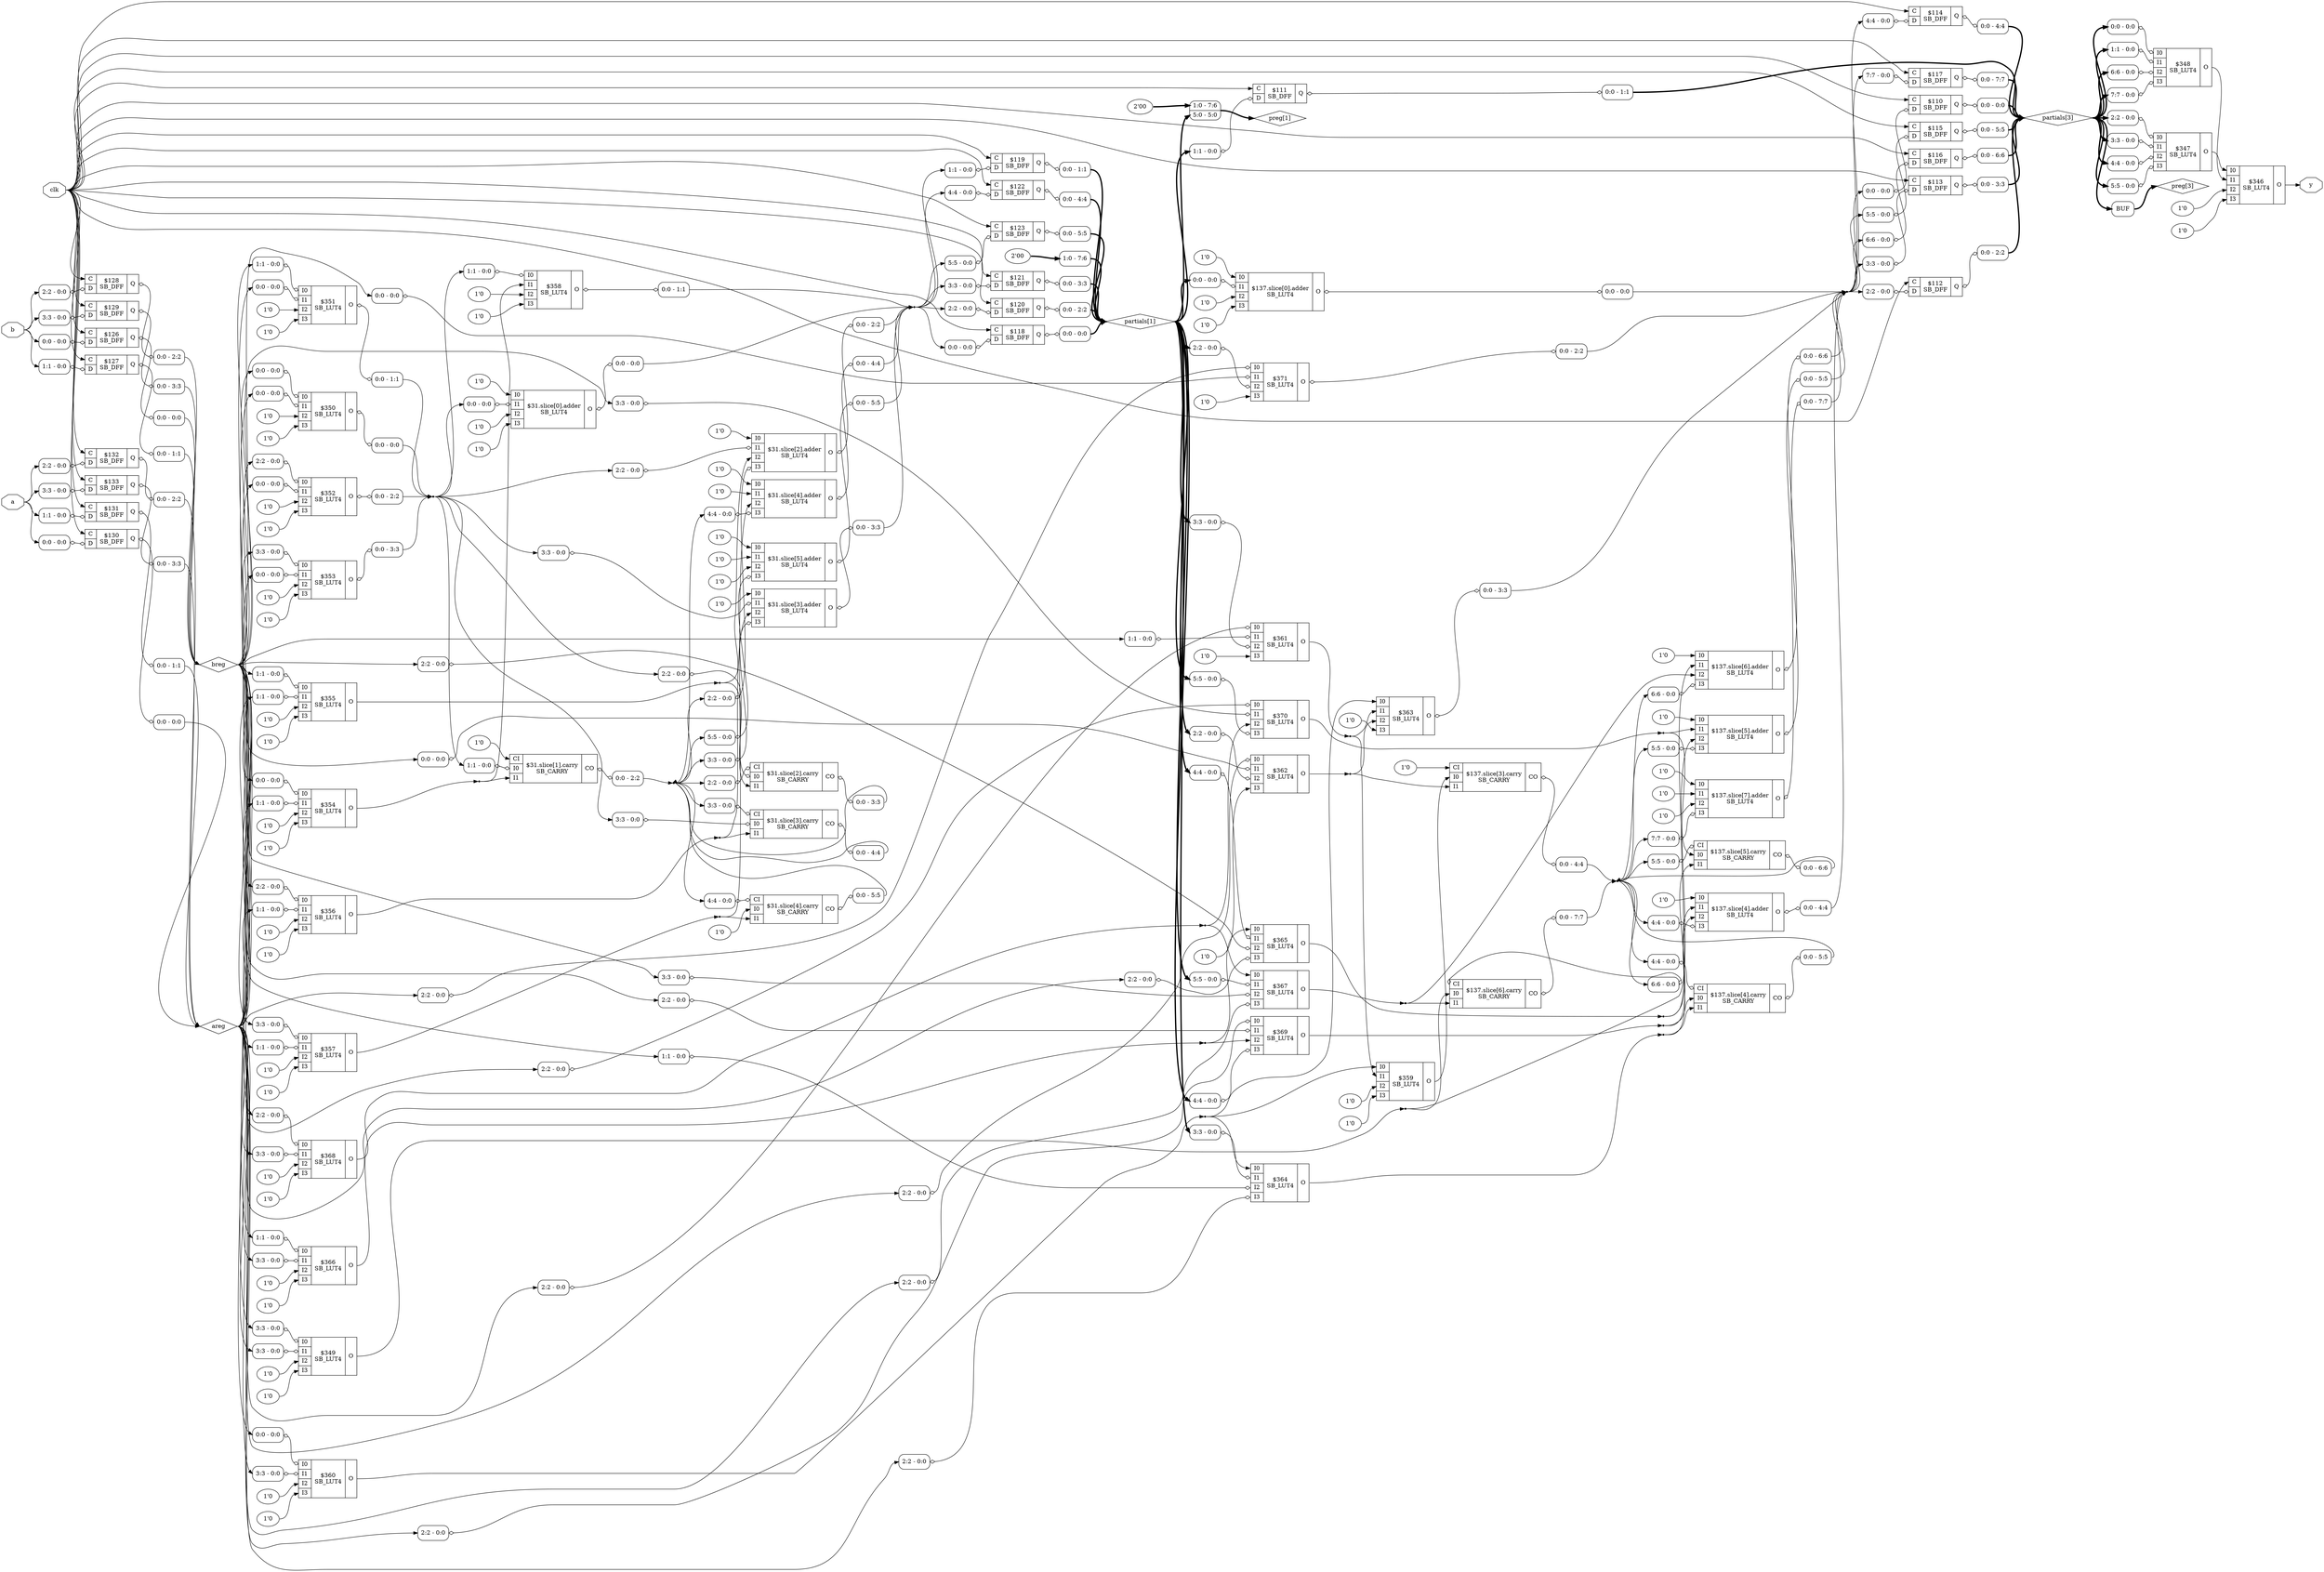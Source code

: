 digraph "multiplier" {
rankdir="LR";
remincross=true;
n25 [ shape=octagon, label="a", color="black", fontcolor="black" ];
n26 [ shape=diamond, label="areg", color="black", fontcolor="black" ];
n27 [ shape=octagon, label="b", color="black", fontcolor="black" ];
n28 [ shape=diamond, label="breg", color="black", fontcolor="black" ];
n29 [ shape=octagon, label="clk", color="black", fontcolor="black" ];
n30 [ shape=diamond, label="partials[1]", color="black", fontcolor="black" ];
n31 [ shape=diamond, label="partials[3]", color="black", fontcolor="black" ];
n32 [ shape=diamond, label="preg[1]", color="black", fontcolor="black" ];
n33 [ shape=diamond, label="preg[3]", color="black", fontcolor="black" ];
n34 [ shape=octagon, label="y", color="black", fontcolor="black" ];
v0 [ label="1'0" ];
v1 [ label="1'0" ];
c40 [ shape=record, label="{{<p35> I0|<p36> I1|<p37> I2|<p38> I3}|$346\nSB_LUT4|{<p39> O}}" ];
c41 [ shape=record, label="{{<p35> I0|<p36> I1|<p37> I2|<p38> I3}|$347\nSB_LUT4|{<p39> O}}" ];
x2 [ shape=record, style=rounded, label="<s0> 2:2 - 0:0 " ];
x2:e -> c41:p35:w [arrowhead=odiamond, arrowtail=odiamond, dir=both, color="black", label=""];
x3 [ shape=record, style=rounded, label="<s0> 3:3 - 0:0 " ];
x3:e -> c41:p36:w [arrowhead=odiamond, arrowtail=odiamond, dir=both, color="black", label=""];
x4 [ shape=record, style=rounded, label="<s0> 4:4 - 0:0 " ];
x4:e -> c41:p37:w [arrowhead=odiamond, arrowtail=odiamond, dir=both, color="black", label=""];
x5 [ shape=record, style=rounded, label="<s0> 5:5 - 0:0 " ];
x5:e -> c41:p38:w [arrowhead=odiamond, arrowtail=odiamond, dir=both, color="black", label=""];
c42 [ shape=record, label="{{<p35> I0|<p36> I1|<p37> I2|<p38> I3}|$348\nSB_LUT4|{<p39> O}}" ];
x6 [ shape=record, style=rounded, label="<s0> 0:0 - 0:0 " ];
x6:e -> c42:p35:w [arrowhead=odiamond, arrowtail=odiamond, dir=both, color="black", label=""];
x7 [ shape=record, style=rounded, label="<s0> 1:1 - 0:0 " ];
x7:e -> c42:p36:w [arrowhead=odiamond, arrowtail=odiamond, dir=both, color="black", label=""];
x8 [ shape=record, style=rounded, label="<s0> 6:6 - 0:0 " ];
x8:e -> c42:p37:w [arrowhead=odiamond, arrowtail=odiamond, dir=both, color="black", label=""];
x9 [ shape=record, style=rounded, label="<s0> 7:7 - 0:0 " ];
x9:e -> c42:p38:w [arrowhead=odiamond, arrowtail=odiamond, dir=both, color="black", label=""];
v12 [ label="1'0" ];
v13 [ label="1'0" ];
c43 [ shape=record, label="{{<p35> I0|<p36> I1|<p37> I2|<p38> I3}|$349\nSB_LUT4|{<p39> O}}" ];
x10 [ shape=record, style=rounded, label="<s0> 3:3 - 0:0 " ];
x10:e -> c43:p35:w [arrowhead=odiamond, arrowtail=odiamond, dir=both, color="black", label=""];
x11 [ shape=record, style=rounded, label="<s0> 3:3 - 0:0 " ];
x11:e -> c43:p36:w [arrowhead=odiamond, arrowtail=odiamond, dir=both, color="black", label=""];
v16 [ label="1'0" ];
v17 [ label="1'0" ];
c44 [ shape=record, label="{{<p35> I0|<p36> I1|<p37> I2|<p38> I3}|$350\nSB_LUT4|{<p39> O}}" ];
x14 [ shape=record, style=rounded, label="<s0> 0:0 - 0:0 " ];
x14:e -> c44:p35:w [arrowhead=odiamond, arrowtail=odiamond, dir=both, color="black", label=""];
x15 [ shape=record, style=rounded, label="<s0> 0:0 - 0:0 " ];
x15:e -> c44:p36:w [arrowhead=odiamond, arrowtail=odiamond, dir=both, color="black", label=""];
x18 [ shape=record, style=rounded, label="<s0> 0:0 - 0:0 " ];
c44:p39:e -> x18:w [arrowhead=odiamond, arrowtail=odiamond, dir=both, color="black", label=""];
v21 [ label="1'0" ];
v22 [ label="1'0" ];
c45 [ shape=record, label="{{<p35> I0|<p36> I1|<p37> I2|<p38> I3}|$351\nSB_LUT4|{<p39> O}}" ];
x19 [ shape=record, style=rounded, label="<s0> 1:1 - 0:0 " ];
x19:e -> c45:p35:w [arrowhead=odiamond, arrowtail=odiamond, dir=both, color="black", label=""];
x20 [ shape=record, style=rounded, label="<s0> 0:0 - 0:0 " ];
x20:e -> c45:p36:w [arrowhead=odiamond, arrowtail=odiamond, dir=both, color="black", label=""];
x23 [ shape=record, style=rounded, label="<s0> 0:0 - 1:1 " ];
c45:p39:e -> x23:w [arrowhead=odiamond, arrowtail=odiamond, dir=both, color="black", label=""];
v26 [ label="1'0" ];
v27 [ label="1'0" ];
c46 [ shape=record, label="{{<p35> I0|<p36> I1|<p37> I2|<p38> I3}|$352\nSB_LUT4|{<p39> O}}" ];
x24 [ shape=record, style=rounded, label="<s0> 2:2 - 0:0 " ];
x24:e -> c46:p35:w [arrowhead=odiamond, arrowtail=odiamond, dir=both, color="black", label=""];
x25 [ shape=record, style=rounded, label="<s0> 0:0 - 0:0 " ];
x25:e -> c46:p36:w [arrowhead=odiamond, arrowtail=odiamond, dir=both, color="black", label=""];
x28 [ shape=record, style=rounded, label="<s0> 0:0 - 2:2 " ];
c46:p39:e -> x28:w [arrowhead=odiamond, arrowtail=odiamond, dir=both, color="black", label=""];
v31 [ label="1'0" ];
v32 [ label="1'0" ];
c47 [ shape=record, label="{{<p35> I0|<p36> I1|<p37> I2|<p38> I3}|$353\nSB_LUT4|{<p39> O}}" ];
x29 [ shape=record, style=rounded, label="<s0> 3:3 - 0:0 " ];
x29:e -> c47:p35:w [arrowhead=odiamond, arrowtail=odiamond, dir=both, color="black", label=""];
x30 [ shape=record, style=rounded, label="<s0> 0:0 - 0:0 " ];
x30:e -> c47:p36:w [arrowhead=odiamond, arrowtail=odiamond, dir=both, color="black", label=""];
x33 [ shape=record, style=rounded, label="<s0> 0:0 - 3:3 " ];
c47:p39:e -> x33:w [arrowhead=odiamond, arrowtail=odiamond, dir=both, color="black", label=""];
v36 [ label="1'0" ];
v37 [ label="1'0" ];
c48 [ shape=record, label="{{<p35> I0|<p36> I1|<p37> I2|<p38> I3}|$354\nSB_LUT4|{<p39> O}}" ];
x34 [ shape=record, style=rounded, label="<s0> 0:0 - 0:0 " ];
x34:e -> c48:p35:w [arrowhead=odiamond, arrowtail=odiamond, dir=both, color="black", label=""];
x35 [ shape=record, style=rounded, label="<s0> 1:1 - 0:0 " ];
x35:e -> c48:p36:w [arrowhead=odiamond, arrowtail=odiamond, dir=both, color="black", label=""];
v40 [ label="1'0" ];
v41 [ label="1'0" ];
c49 [ shape=record, label="{{<p35> I0|<p36> I1|<p37> I2|<p38> I3}|$355\nSB_LUT4|{<p39> O}}" ];
x38 [ shape=record, style=rounded, label="<s0> 1:1 - 0:0 " ];
x38:e -> c49:p35:w [arrowhead=odiamond, arrowtail=odiamond, dir=both, color="black", label=""];
x39 [ shape=record, style=rounded, label="<s0> 1:1 - 0:0 " ];
x39:e -> c49:p36:w [arrowhead=odiamond, arrowtail=odiamond, dir=both, color="black", label=""];
v44 [ label="1'0" ];
v45 [ label="1'0" ];
c50 [ shape=record, label="{{<p35> I0|<p36> I1|<p37> I2|<p38> I3}|$356\nSB_LUT4|{<p39> O}}" ];
x42 [ shape=record, style=rounded, label="<s0> 2:2 - 0:0 " ];
x42:e -> c50:p35:w [arrowhead=odiamond, arrowtail=odiamond, dir=both, color="black", label=""];
x43 [ shape=record, style=rounded, label="<s0> 1:1 - 0:0 " ];
x43:e -> c50:p36:w [arrowhead=odiamond, arrowtail=odiamond, dir=both, color="black", label=""];
v48 [ label="1'0" ];
v49 [ label="1'0" ];
c51 [ shape=record, label="{{<p35> I0|<p36> I1|<p37> I2|<p38> I3}|$357\nSB_LUT4|{<p39> O}}" ];
x46 [ shape=record, style=rounded, label="<s0> 3:3 - 0:0 " ];
x46:e -> c51:p35:w [arrowhead=odiamond, arrowtail=odiamond, dir=both, color="black", label=""];
x47 [ shape=record, style=rounded, label="<s0> 1:1 - 0:0 " ];
x47:e -> c51:p36:w [arrowhead=odiamond, arrowtail=odiamond, dir=both, color="black", label=""];
v51 [ label="1'0" ];
v52 [ label="1'0" ];
c52 [ shape=record, label="{{<p35> I0|<p36> I1|<p37> I2|<p38> I3}|$358\nSB_LUT4|{<p39> O}}" ];
x50 [ shape=record, style=rounded, label="<s0> 1:1 - 0:0 " ];
x50:e -> c52:p35:w [arrowhead=odiamond, arrowtail=odiamond, dir=both, color="black", label=""];
x53 [ shape=record, style=rounded, label="<s0> 0:0 - 1:1 " ];
c52:p39:e -> x53:w [arrowhead=odiamond, arrowtail=odiamond, dir=both, color="black", label=""];
v54 [ label="1'0" ];
v55 [ label="1'0" ];
c53 [ shape=record, label="{{<p35> I0|<p36> I1|<p37> I2|<p38> I3}|$359\nSB_LUT4|{<p39> O}}" ];
v58 [ label="1'0" ];
v59 [ label="1'0" ];
c54 [ shape=record, label="{{<p35> I0|<p36> I1|<p37> I2|<p38> I3}|$360\nSB_LUT4|{<p39> O}}" ];
x56 [ shape=record, style=rounded, label="<s0> 0:0 - 0:0 " ];
x56:e -> c54:p35:w [arrowhead=odiamond, arrowtail=odiamond, dir=both, color="black", label=""];
x57 [ shape=record, style=rounded, label="<s0> 3:3 - 0:0 " ];
x57:e -> c54:p36:w [arrowhead=odiamond, arrowtail=odiamond, dir=both, color="black", label=""];
v63 [ label="1'0" ];
c55 [ shape=record, label="{{<p35> I0|<p36> I1|<p37> I2|<p38> I3}|$361\nSB_LUT4|{<p39> O}}" ];
x60 [ shape=record, style=rounded, label="<s0> 2:2 - 0:0 " ];
x60:e -> c55:p35:w [arrowhead=odiamond, arrowtail=odiamond, dir=both, color="black", label=""];
x61 [ shape=record, style=rounded, label="<s0> 1:1 - 0:0 " ];
x61:e -> c55:p36:w [arrowhead=odiamond, arrowtail=odiamond, dir=both, color="black", label=""];
x62 [ shape=record, style=rounded, label="<s0> 3:3 - 0:0 " ];
x62:e -> c55:p37:w [arrowhead=odiamond, arrowtail=odiamond, dir=both, color="black", label=""];
v67 [ label="1'0" ];
c56 [ shape=record, label="{{<p35> I0|<p36> I1|<p37> I2|<p38> I3}|$362\nSB_LUT4|{<p39> O}}" ];
x64 [ shape=record, style=rounded, label="<s0> 2:2 - 0:0 " ];
x64:e -> c56:p35:w [arrowhead=odiamond, arrowtail=odiamond, dir=both, color="black", label=""];
x65 [ shape=record, style=rounded, label="<s0> 0:0 - 0:0 " ];
x65:e -> c56:p36:w [arrowhead=odiamond, arrowtail=odiamond, dir=both, color="black", label=""];
x66 [ shape=record, style=rounded, label="<s0> 2:2 - 0:0 " ];
x66:e -> c56:p37:w [arrowhead=odiamond, arrowtail=odiamond, dir=both, color="black", label=""];
v68 [ label="1'0" ];
c57 [ shape=record, label="{{<p35> I0|<p36> I1|<p37> I2|<p38> I3}|$363\nSB_LUT4|{<p39> O}}" ];
x69 [ shape=record, style=rounded, label="<s0> 0:0 - 3:3 " ];
c57:p39:e -> x69:w [arrowhead=odiamond, arrowtail=odiamond, dir=both, color="black", label=""];
c58 [ shape=record, label="{{<p35> I0|<p36> I1|<p37> I2|<p38> I3}|$364\nSB_LUT4|{<p39> O}}" ];
x70 [ shape=record, style=rounded, label="<s0> 3:3 - 0:0 " ];
x70:e -> c58:p36:w [arrowhead=odiamond, arrowtail=odiamond, dir=both, color="black", label=""];
x71 [ shape=record, style=rounded, label="<s0> 1:1 - 0:0 " ];
x71:e -> c58:p37:w [arrowhead=odiamond, arrowtail=odiamond, dir=both, color="black", label=""];
x72 [ shape=record, style=rounded, label="<s0> 2:2 - 0:0 " ];
x72:e -> c58:p38:w [arrowhead=odiamond, arrowtail=odiamond, dir=both, color="black", label=""];
c59 [ shape=record, label="{{<p35> I0|<p36> I1|<p37> I2|<p38> I3}|$365\nSB_LUT4|{<p39> O}}" ];
x73 [ shape=record, style=rounded, label="<s0> 4:4 - 0:0 " ];
x73:e -> c59:p36:w [arrowhead=odiamond, arrowtail=odiamond, dir=both, color="black", label=""];
x74 [ shape=record, style=rounded, label="<s0> 2:2 - 0:0 " ];
x74:e -> c59:p37:w [arrowhead=odiamond, arrowtail=odiamond, dir=both, color="black", label=""];
x75 [ shape=record, style=rounded, label="<s0> 2:2 - 0:0 " ];
x75:e -> c59:p38:w [arrowhead=odiamond, arrowtail=odiamond, dir=both, color="black", label=""];
v78 [ label="1'0" ];
v79 [ label="1'0" ];
c60 [ shape=record, label="{{<p35> I0|<p36> I1|<p37> I2|<p38> I3}|$366\nSB_LUT4|{<p39> O}}" ];
x76 [ shape=record, style=rounded, label="<s0> 1:1 - 0:0 " ];
x76:e -> c60:p35:w [arrowhead=odiamond, arrowtail=odiamond, dir=both, color="black", label=""];
x77 [ shape=record, style=rounded, label="<s0> 3:3 - 0:0 " ];
x77:e -> c60:p36:w [arrowhead=odiamond, arrowtail=odiamond, dir=both, color="black", label=""];
c61 [ shape=record, label="{{<p35> I0|<p36> I1|<p37> I2|<p38> I3}|$367\nSB_LUT4|{<p39> O}}" ];
x80 [ shape=record, style=rounded, label="<s0> 5:5 - 0:0 " ];
x80:e -> c61:p36:w [arrowhead=odiamond, arrowtail=odiamond, dir=both, color="black", label=""];
x81 [ shape=record, style=rounded, label="<s0> 3:3 - 0:0 " ];
x81:e -> c61:p37:w [arrowhead=odiamond, arrowtail=odiamond, dir=both, color="black", label=""];
x82 [ shape=record, style=rounded, label="<s0> 2:2 - 0:0 " ];
x82:e -> c61:p38:w [arrowhead=odiamond, arrowtail=odiamond, dir=both, color="black", label=""];
v85 [ label="1'0" ];
v86 [ label="1'0" ];
c62 [ shape=record, label="{{<p35> I0|<p36> I1|<p37> I2|<p38> I3}|$368\nSB_LUT4|{<p39> O}}" ];
x83 [ shape=record, style=rounded, label="<s0> 2:2 - 0:0 " ];
x83:e -> c62:p35:w [arrowhead=odiamond, arrowtail=odiamond, dir=both, color="black", label=""];
x84 [ shape=record, style=rounded, label="<s0> 3:3 - 0:0 " ];
x84:e -> c62:p36:w [arrowhead=odiamond, arrowtail=odiamond, dir=both, color="black", label=""];
c63 [ shape=record, label="{{<p35> I0|<p36> I1|<p37> I2|<p38> I3}|$369\nSB_LUT4|{<p39> O}}" ];
x87 [ shape=record, style=rounded, label="<s0> 2:2 - 0:0 " ];
x87:e -> c63:p35:w [arrowhead=odiamond, arrowtail=odiamond, dir=both, color="black", label=""];
x88 [ shape=record, style=rounded, label="<s0> 2:2 - 0:0 " ];
x88:e -> c63:p36:w [arrowhead=odiamond, arrowtail=odiamond, dir=both, color="black", label=""];
x89 [ shape=record, style=rounded, label="<s0> 4:4 - 0:0 " ];
x89:e -> c63:p38:w [arrowhead=odiamond, arrowtail=odiamond, dir=both, color="black", label=""];
c64 [ shape=record, label="{{<p35> I0|<p36> I1|<p37> I2|<p38> I3}|$370\nSB_LUT4|{<p39> O}}" ];
x90 [ shape=record, style=rounded, label="<s0> 2:2 - 0:0 " ];
x90:e -> c64:p35:w [arrowhead=odiamond, arrowtail=odiamond, dir=both, color="black", label=""];
x91 [ shape=record, style=rounded, label="<s0> 3:3 - 0:0 " ];
x91:e -> c64:p36:w [arrowhead=odiamond, arrowtail=odiamond, dir=both, color="black", label=""];
x92 [ shape=record, style=rounded, label="<s0> 5:5 - 0:0 " ];
x92:e -> c64:p38:w [arrowhead=odiamond, arrowtail=odiamond, dir=both, color="black", label=""];
v96 [ label="1'0" ];
c65 [ shape=record, label="{{<p35> I0|<p36> I1|<p37> I2|<p38> I3}|$371\nSB_LUT4|{<p39> O}}" ];
x93 [ shape=record, style=rounded, label="<s0> 2:2 - 0:0 " ];
x93:e -> c65:p35:w [arrowhead=odiamond, arrowtail=odiamond, dir=both, color="black", label=""];
x94 [ shape=record, style=rounded, label="<s0> 0:0 - 0:0 " ];
x94:e -> c65:p36:w [arrowhead=odiamond, arrowtail=odiamond, dir=both, color="black", label=""];
x95 [ shape=record, style=rounded, label="<s0> 2:2 - 0:0 " ];
x95:e -> c65:p37:w [arrowhead=odiamond, arrowtail=odiamond, dir=both, color="black", label=""];
x97 [ shape=record, style=rounded, label="<s0> 0:0 - 2:2 " ];
c65:p39:e -> x97:w [arrowhead=odiamond, arrowtail=odiamond, dir=both, color="black", label=""];
v98 [ label="1'0" ];
v100 [ label="1'0" ];
v101 [ label="1'0" ];
c66 [ shape=record, label="{{<p35> I0|<p36> I1|<p37> I2|<p38> I3}|$31.slice[0].adder\nSB_LUT4|{<p39> O}}" ];
x99 [ shape=record, style=rounded, label="<s0> 0:0 - 0:0 " ];
x99:e -> c66:p36:w [arrowhead=odiamond, arrowtail=odiamond, dir=both, color="black", label=""];
x102 [ shape=record, style=rounded, label="<s0> 0:0 - 0:0 " ];
c66:p39:e -> x102:w [arrowhead=odiamond, arrowtail=odiamond, dir=both, color="black", label=""];
v103 [ label="1'0" ];
c69 [ shape=record, label="{{<p67> CI|<p35> I0|<p36> I1}|$31.slice[1].carry\nSB_CARRY|{<p68> CO}}" ];
x104 [ shape=record, style=rounded, label="<s0> 0:0 - 2:2 " ];
c69:p68:e -> x104:w [arrowhead=odiamond, arrowtail=odiamond, dir=both, color="black", label=""];
x105 [ shape=record, style=rounded, label="<s0> 1:1 - 0:0 " ];
x105:e -> c69:p35:w [arrowhead=odiamond, arrowtail=odiamond, dir=both, color="black", label=""];
v106 [ label="1'0" ];
c70 [ shape=record, label="{{<p35> I0|<p36> I1|<p37> I2|<p38> I3}|$31.slice[2].adder\nSB_LUT4|{<p39> O}}" ];
x107 [ shape=record, style=rounded, label="<s0> 2:2 - 0:0 " ];
x107:e -> c70:p36:w [arrowhead=odiamond, arrowtail=odiamond, dir=both, color="black", label=""];
x108 [ shape=record, style=rounded, label="<s0> 2:2 - 0:0 " ];
x108:e -> c70:p38:w [arrowhead=odiamond, arrowtail=odiamond, dir=both, color="black", label=""];
x109 [ shape=record, style=rounded, label="<s0> 0:0 - 2:2 " ];
c70:p39:e -> x109:w [arrowhead=odiamond, arrowtail=odiamond, dir=both, color="black", label=""];
c71 [ shape=record, label="{{<p67> CI|<p35> I0|<p36> I1}|$31.slice[2].carry\nSB_CARRY|{<p68> CO}}" ];
x110 [ shape=record, style=rounded, label="<s0> 2:2 - 0:0 " ];
x110:e -> c71:p67:w [arrowhead=odiamond, arrowtail=odiamond, dir=both, color="black", label=""];
x111 [ shape=record, style=rounded, label="<s0> 0:0 - 3:3 " ];
c71:p68:e -> x111:w [arrowhead=odiamond, arrowtail=odiamond, dir=both, color="black", label=""];
x112 [ shape=record, style=rounded, label="<s0> 2:2 - 0:0 " ];
x112:e -> c71:p35:w [arrowhead=odiamond, arrowtail=odiamond, dir=both, color="black", label=""];
v113 [ label="1'0" ];
c72 [ shape=record, label="{{<p35> I0|<p36> I1|<p37> I2|<p38> I3}|$31.slice[3].adder\nSB_LUT4|{<p39> O}}" ];
x114 [ shape=record, style=rounded, label="<s0> 3:3 - 0:0 " ];
x114:e -> c72:p36:w [arrowhead=odiamond, arrowtail=odiamond, dir=both, color="black", label=""];
x115 [ shape=record, style=rounded, label="<s0> 3:3 - 0:0 " ];
x115:e -> c72:p38:w [arrowhead=odiamond, arrowtail=odiamond, dir=both, color="black", label=""];
x116 [ shape=record, style=rounded, label="<s0> 0:0 - 3:3 " ];
c72:p39:e -> x116:w [arrowhead=odiamond, arrowtail=odiamond, dir=both, color="black", label=""];
c73 [ shape=record, label="{{<p67> CI|<p35> I0|<p36> I1}|$31.slice[3].carry\nSB_CARRY|{<p68> CO}}" ];
x117 [ shape=record, style=rounded, label="<s0> 3:3 - 0:0 " ];
x117:e -> c73:p67:w [arrowhead=odiamond, arrowtail=odiamond, dir=both, color="black", label=""];
x118 [ shape=record, style=rounded, label="<s0> 0:0 - 4:4 " ];
c73:p68:e -> x118:w [arrowhead=odiamond, arrowtail=odiamond, dir=both, color="black", label=""];
x119 [ shape=record, style=rounded, label="<s0> 3:3 - 0:0 " ];
x119:e -> c73:p35:w [arrowhead=odiamond, arrowtail=odiamond, dir=both, color="black", label=""];
v120 [ label="1'0" ];
v121 [ label="1'0" ];
c74 [ shape=record, label="{{<p35> I0|<p36> I1|<p37> I2|<p38> I3}|$31.slice[4].adder\nSB_LUT4|{<p39> O}}" ];
x122 [ shape=record, style=rounded, label="<s0> 4:4 - 0:0 " ];
x122:e -> c74:p38:w [arrowhead=odiamond, arrowtail=odiamond, dir=both, color="black", label=""];
x123 [ shape=record, style=rounded, label="<s0> 0:0 - 4:4 " ];
c74:p39:e -> x123:w [arrowhead=odiamond, arrowtail=odiamond, dir=both, color="black", label=""];
v126 [ label="1'0" ];
c75 [ shape=record, label="{{<p67> CI|<p35> I0|<p36> I1}|$31.slice[4].carry\nSB_CARRY|{<p68> CO}}" ];
x124 [ shape=record, style=rounded, label="<s0> 4:4 - 0:0 " ];
x124:e -> c75:p67:w [arrowhead=odiamond, arrowtail=odiamond, dir=both, color="black", label=""];
x125 [ shape=record, style=rounded, label="<s0> 0:0 - 5:5 " ];
c75:p68:e -> x125:w [arrowhead=odiamond, arrowtail=odiamond, dir=both, color="black", label=""];
v127 [ label="1'0" ];
v128 [ label="1'0" ];
v129 [ label="1'0" ];
c76 [ shape=record, label="{{<p35> I0|<p36> I1|<p37> I2|<p38> I3}|$31.slice[5].adder\nSB_LUT4|{<p39> O}}" ];
x130 [ shape=record, style=rounded, label="<s0> 5:5 - 0:0 " ];
x130:e -> c76:p38:w [arrowhead=odiamond, arrowtail=odiamond, dir=both, color="black", label=""];
x131 [ shape=record, style=rounded, label="<s0> 0:0 - 5:5 " ];
c76:p39:e -> x131:w [arrowhead=odiamond, arrowtail=odiamond, dir=both, color="black", label=""];
v132 [ label="1'0" ];
v134 [ label="1'0" ];
v135 [ label="1'0" ];
c77 [ shape=record, label="{{<p35> I0|<p36> I1|<p37> I2|<p38> I3}|$137.slice[0].adder\nSB_LUT4|{<p39> O}}" ];
x133 [ shape=record, style=rounded, label="<s0> 0:0 - 0:0 " ];
x133:e -> c77:p36:w [arrowhead=odiamond, arrowtail=odiamond, dir=both, color="black", label=""];
x136 [ shape=record, style=rounded, label="<s0> 0:0 - 0:0 " ];
c77:p39:e -> x136:w [arrowhead=odiamond, arrowtail=odiamond, dir=both, color="black", label=""];
v137 [ label="1'0" ];
c78 [ shape=record, label="{{<p67> CI|<p35> I0|<p36> I1}|$137.slice[3].carry\nSB_CARRY|{<p68> CO}}" ];
x138 [ shape=record, style=rounded, label="<s0> 0:0 - 4:4 " ];
c78:p68:e -> x138:w [arrowhead=odiamond, arrowtail=odiamond, dir=both, color="black", label=""];
v139 [ label="1'0" ];
c79 [ shape=record, label="{{<p35> I0|<p36> I1|<p37> I2|<p38> I3}|$137.slice[4].adder\nSB_LUT4|{<p39> O}}" ];
x140 [ shape=record, style=rounded, label="<s0> 4:4 - 0:0 " ];
x140:e -> c79:p38:w [arrowhead=odiamond, arrowtail=odiamond, dir=both, color="black", label=""];
x141 [ shape=record, style=rounded, label="<s0> 0:0 - 4:4 " ];
c79:p39:e -> x141:w [arrowhead=odiamond, arrowtail=odiamond, dir=both, color="black", label=""];
c80 [ shape=record, label="{{<p67> CI|<p35> I0|<p36> I1}|$137.slice[4].carry\nSB_CARRY|{<p68> CO}}" ];
x142 [ shape=record, style=rounded, label="<s0> 4:4 - 0:0 " ];
x142:e -> c80:p67:w [arrowhead=odiamond, arrowtail=odiamond, dir=both, color="black", label=""];
x143 [ shape=record, style=rounded, label="<s0> 0:0 - 5:5 " ];
c80:p68:e -> x143:w [arrowhead=odiamond, arrowtail=odiamond, dir=both, color="black", label=""];
v144 [ label="1'0" ];
c81 [ shape=record, label="{{<p35> I0|<p36> I1|<p37> I2|<p38> I3}|$137.slice[5].adder\nSB_LUT4|{<p39> O}}" ];
x145 [ shape=record, style=rounded, label="<s0> 5:5 - 0:0 " ];
x145:e -> c81:p38:w [arrowhead=odiamond, arrowtail=odiamond, dir=both, color="black", label=""];
x146 [ shape=record, style=rounded, label="<s0> 0:0 - 5:5 " ];
c81:p39:e -> x146:w [arrowhead=odiamond, arrowtail=odiamond, dir=both, color="black", label=""];
c82 [ shape=record, label="{{<p67> CI|<p35> I0|<p36> I1}|$137.slice[5].carry\nSB_CARRY|{<p68> CO}}" ];
x147 [ shape=record, style=rounded, label="<s0> 5:5 - 0:0 " ];
x147:e -> c82:p67:w [arrowhead=odiamond, arrowtail=odiamond, dir=both, color="black", label=""];
x148 [ shape=record, style=rounded, label="<s0> 0:0 - 6:6 " ];
c82:p68:e -> x148:w [arrowhead=odiamond, arrowtail=odiamond, dir=both, color="black", label=""];
v149 [ label="1'0" ];
c83 [ shape=record, label="{{<p35> I0|<p36> I1|<p37> I2|<p38> I3}|$137.slice[6].adder\nSB_LUT4|{<p39> O}}" ];
x150 [ shape=record, style=rounded, label="<s0> 6:6 - 0:0 " ];
x150:e -> c83:p38:w [arrowhead=odiamond, arrowtail=odiamond, dir=both, color="black", label=""];
x151 [ shape=record, style=rounded, label="<s0> 0:0 - 6:6 " ];
c83:p39:e -> x151:w [arrowhead=odiamond, arrowtail=odiamond, dir=both, color="black", label=""];
c84 [ shape=record, label="{{<p67> CI|<p35> I0|<p36> I1}|$137.slice[6].carry\nSB_CARRY|{<p68> CO}}" ];
x152 [ shape=record, style=rounded, label="<s0> 6:6 - 0:0 " ];
x152:e -> c84:p67:w [arrowhead=odiamond, arrowtail=odiamond, dir=both, color="black", label=""];
x153 [ shape=record, style=rounded, label="<s0> 0:0 - 7:7 " ];
c84:p68:e -> x153:w [arrowhead=odiamond, arrowtail=odiamond, dir=both, color="black", label=""];
v154 [ label="1'0" ];
v155 [ label="1'0" ];
v156 [ label="1'0" ];
c85 [ shape=record, label="{{<p35> I0|<p36> I1|<p37> I2|<p38> I3}|$137.slice[7].adder\nSB_LUT4|{<p39> O}}" ];
x157 [ shape=record, style=rounded, label="<s0> 7:7 - 0:0 " ];
x157:e -> c85:p38:w [arrowhead=odiamond, arrowtail=odiamond, dir=both, color="black", label=""];
x158 [ shape=record, style=rounded, label="<s0> 0:0 - 7:7 " ];
c85:p39:e -> x158:w [arrowhead=odiamond, arrowtail=odiamond, dir=both, color="black", label=""];
c89 [ shape=record, label="{{<p86> C|<p87> D}|$110\nSB_DFF|{<p88> Q}}" ];
x159 [ shape=record, style=rounded, label="<s0> 0:0 - 0:0 " ];
x159:e -> c89:p87:w [arrowhead=odiamond, arrowtail=odiamond, dir=both, color="black", label=""];
x160 [ shape=record, style=rounded, label="<s0> 0:0 - 0:0 " ];
c89:p88:e -> x160:w [arrowhead=odiamond, arrowtail=odiamond, dir=both, color="black", label=""];
c90 [ shape=record, label="{{<p86> C|<p87> D}|$111\nSB_DFF|{<p88> Q}}" ];
x161 [ shape=record, style=rounded, label="<s0> 1:1 - 0:0 " ];
x161:e -> c90:p87:w [arrowhead=odiamond, arrowtail=odiamond, dir=both, color="black", label=""];
x162 [ shape=record, style=rounded, label="<s0> 0:0 - 1:1 " ];
c90:p88:e -> x162:w [arrowhead=odiamond, arrowtail=odiamond, dir=both, color="black", label=""];
c91 [ shape=record, label="{{<p86> C|<p87> D}|$112\nSB_DFF|{<p88> Q}}" ];
x163 [ shape=record, style=rounded, label="<s0> 2:2 - 0:0 " ];
x163:e -> c91:p87:w [arrowhead=odiamond, arrowtail=odiamond, dir=both, color="black", label=""];
x164 [ shape=record, style=rounded, label="<s0> 0:0 - 2:2 " ];
c91:p88:e -> x164:w [arrowhead=odiamond, arrowtail=odiamond, dir=both, color="black", label=""];
c92 [ shape=record, label="{{<p86> C|<p87> D}|$113\nSB_DFF|{<p88> Q}}" ];
x165 [ shape=record, style=rounded, label="<s0> 3:3 - 0:0 " ];
x165:e -> c92:p87:w [arrowhead=odiamond, arrowtail=odiamond, dir=both, color="black", label=""];
x166 [ shape=record, style=rounded, label="<s0> 0:0 - 3:3 " ];
c92:p88:e -> x166:w [arrowhead=odiamond, arrowtail=odiamond, dir=both, color="black", label=""];
c93 [ shape=record, label="{{<p86> C|<p87> D}|$114\nSB_DFF|{<p88> Q}}" ];
x167 [ shape=record, style=rounded, label="<s0> 4:4 - 0:0 " ];
x167:e -> c93:p87:w [arrowhead=odiamond, arrowtail=odiamond, dir=both, color="black", label=""];
x168 [ shape=record, style=rounded, label="<s0> 0:0 - 4:4 " ];
c93:p88:e -> x168:w [arrowhead=odiamond, arrowtail=odiamond, dir=both, color="black", label=""];
c94 [ shape=record, label="{{<p86> C|<p87> D}|$115\nSB_DFF|{<p88> Q}}" ];
x169 [ shape=record, style=rounded, label="<s0> 5:5 - 0:0 " ];
x169:e -> c94:p87:w [arrowhead=odiamond, arrowtail=odiamond, dir=both, color="black", label=""];
x170 [ shape=record, style=rounded, label="<s0> 0:0 - 5:5 " ];
c94:p88:e -> x170:w [arrowhead=odiamond, arrowtail=odiamond, dir=both, color="black", label=""];
c95 [ shape=record, label="{{<p86> C|<p87> D}|$116\nSB_DFF|{<p88> Q}}" ];
x171 [ shape=record, style=rounded, label="<s0> 6:6 - 0:0 " ];
x171:e -> c95:p87:w [arrowhead=odiamond, arrowtail=odiamond, dir=both, color="black", label=""];
x172 [ shape=record, style=rounded, label="<s0> 0:0 - 6:6 " ];
c95:p88:e -> x172:w [arrowhead=odiamond, arrowtail=odiamond, dir=both, color="black", label=""];
c96 [ shape=record, label="{{<p86> C|<p87> D}|$117\nSB_DFF|{<p88> Q}}" ];
x173 [ shape=record, style=rounded, label="<s0> 7:7 - 0:0 " ];
x173:e -> c96:p87:w [arrowhead=odiamond, arrowtail=odiamond, dir=both, color="black", label=""];
x174 [ shape=record, style=rounded, label="<s0> 0:0 - 7:7 " ];
c96:p88:e -> x174:w [arrowhead=odiamond, arrowtail=odiamond, dir=both, color="black", label=""];
c97 [ shape=record, label="{{<p86> C|<p87> D}|$118\nSB_DFF|{<p88> Q}}" ];
x175 [ shape=record, style=rounded, label="<s0> 0:0 - 0:0 " ];
x175:e -> c97:p87:w [arrowhead=odiamond, arrowtail=odiamond, dir=both, color="black", label=""];
x176 [ shape=record, style=rounded, label="<s0> 0:0 - 0:0 " ];
c97:p88:e -> x176:w [arrowhead=odiamond, arrowtail=odiamond, dir=both, color="black", label=""];
c98 [ shape=record, label="{{<p86> C|<p87> D}|$119\nSB_DFF|{<p88> Q}}" ];
x177 [ shape=record, style=rounded, label="<s0> 1:1 - 0:0 " ];
x177:e -> c98:p87:w [arrowhead=odiamond, arrowtail=odiamond, dir=both, color="black", label=""];
x178 [ shape=record, style=rounded, label="<s0> 0:0 - 1:1 " ];
c98:p88:e -> x178:w [arrowhead=odiamond, arrowtail=odiamond, dir=both, color="black", label=""];
c99 [ shape=record, label="{{<p86> C|<p87> D}|$120\nSB_DFF|{<p88> Q}}" ];
x179 [ shape=record, style=rounded, label="<s0> 2:2 - 0:0 " ];
x179:e -> c99:p87:w [arrowhead=odiamond, arrowtail=odiamond, dir=both, color="black", label=""];
x180 [ shape=record, style=rounded, label="<s0> 0:0 - 2:2 " ];
c99:p88:e -> x180:w [arrowhead=odiamond, arrowtail=odiamond, dir=both, color="black", label=""];
c100 [ shape=record, label="{{<p86> C|<p87> D}|$121\nSB_DFF|{<p88> Q}}" ];
x181 [ shape=record, style=rounded, label="<s0> 3:3 - 0:0 " ];
x181:e -> c100:p87:w [arrowhead=odiamond, arrowtail=odiamond, dir=both, color="black", label=""];
x182 [ shape=record, style=rounded, label="<s0> 0:0 - 3:3 " ];
c100:p88:e -> x182:w [arrowhead=odiamond, arrowtail=odiamond, dir=both, color="black", label=""];
c101 [ shape=record, label="{{<p86> C|<p87> D}|$122\nSB_DFF|{<p88> Q}}" ];
x183 [ shape=record, style=rounded, label="<s0> 4:4 - 0:0 " ];
x183:e -> c101:p87:w [arrowhead=odiamond, arrowtail=odiamond, dir=both, color="black", label=""];
x184 [ shape=record, style=rounded, label="<s0> 0:0 - 4:4 " ];
c101:p88:e -> x184:w [arrowhead=odiamond, arrowtail=odiamond, dir=both, color="black", label=""];
c102 [ shape=record, label="{{<p86> C|<p87> D}|$123\nSB_DFF|{<p88> Q}}" ];
x185 [ shape=record, style=rounded, label="<s0> 5:5 - 0:0 " ];
x185:e -> c102:p87:w [arrowhead=odiamond, arrowtail=odiamond, dir=both, color="black", label=""];
x186 [ shape=record, style=rounded, label="<s0> 0:0 - 5:5 " ];
c102:p88:e -> x186:w [arrowhead=odiamond, arrowtail=odiamond, dir=both, color="black", label=""];
c103 [ shape=record, label="{{<p86> C|<p87> D}|$126\nSB_DFF|{<p88> Q}}" ];
x187 [ shape=record, style=rounded, label="<s0> 0:0 - 0:0 " ];
x187:e -> c103:p87:w [arrowhead=odiamond, arrowtail=odiamond, dir=both, color="black", label=""];
x188 [ shape=record, style=rounded, label="<s0> 0:0 - 0:0 " ];
c103:p88:e -> x188:w [arrowhead=odiamond, arrowtail=odiamond, dir=both, color="black", label=""];
c104 [ shape=record, label="{{<p86> C|<p87> D}|$127\nSB_DFF|{<p88> Q}}" ];
x189 [ shape=record, style=rounded, label="<s0> 1:1 - 0:0 " ];
x189:e -> c104:p87:w [arrowhead=odiamond, arrowtail=odiamond, dir=both, color="black", label=""];
x190 [ shape=record, style=rounded, label="<s0> 0:0 - 1:1 " ];
c104:p88:e -> x190:w [arrowhead=odiamond, arrowtail=odiamond, dir=both, color="black", label=""];
c105 [ shape=record, label="{{<p86> C|<p87> D}|$128\nSB_DFF|{<p88> Q}}" ];
x191 [ shape=record, style=rounded, label="<s0> 2:2 - 0:0 " ];
x191:e -> c105:p87:w [arrowhead=odiamond, arrowtail=odiamond, dir=both, color="black", label=""];
x192 [ shape=record, style=rounded, label="<s0> 0:0 - 2:2 " ];
c105:p88:e -> x192:w [arrowhead=odiamond, arrowtail=odiamond, dir=both, color="black", label=""];
c106 [ shape=record, label="{{<p86> C|<p87> D}|$129\nSB_DFF|{<p88> Q}}" ];
x193 [ shape=record, style=rounded, label="<s0> 3:3 - 0:0 " ];
x193:e -> c106:p87:w [arrowhead=odiamond, arrowtail=odiamond, dir=both, color="black", label=""];
x194 [ shape=record, style=rounded, label="<s0> 0:0 - 3:3 " ];
c106:p88:e -> x194:w [arrowhead=odiamond, arrowtail=odiamond, dir=both, color="black", label=""];
c107 [ shape=record, label="{{<p86> C|<p87> D}|$130\nSB_DFF|{<p88> Q}}" ];
x195 [ shape=record, style=rounded, label="<s0> 0:0 - 0:0 " ];
x195:e -> c107:p87:w [arrowhead=odiamond, arrowtail=odiamond, dir=both, color="black", label=""];
x196 [ shape=record, style=rounded, label="<s0> 0:0 - 0:0 " ];
c107:p88:e -> x196:w [arrowhead=odiamond, arrowtail=odiamond, dir=both, color="black", label=""];
c108 [ shape=record, label="{{<p86> C|<p87> D}|$131\nSB_DFF|{<p88> Q}}" ];
x197 [ shape=record, style=rounded, label="<s0> 1:1 - 0:0 " ];
x197:e -> c108:p87:w [arrowhead=odiamond, arrowtail=odiamond, dir=both, color="black", label=""];
x198 [ shape=record, style=rounded, label="<s0> 0:0 - 1:1 " ];
c108:p88:e -> x198:w [arrowhead=odiamond, arrowtail=odiamond, dir=both, color="black", label=""];
c109 [ shape=record, label="{{<p86> C|<p87> D}|$132\nSB_DFF|{<p88> Q}}" ];
x199 [ shape=record, style=rounded, label="<s0> 2:2 - 0:0 " ];
x199:e -> c109:p87:w [arrowhead=odiamond, arrowtail=odiamond, dir=both, color="black", label=""];
x200 [ shape=record, style=rounded, label="<s0> 0:0 - 2:2 " ];
c109:p88:e -> x200:w [arrowhead=odiamond, arrowtail=odiamond, dir=both, color="black", label=""];
c110 [ shape=record, label="{{<p86> C|<p87> D}|$133\nSB_DFF|{<p88> Q}}" ];
x201 [ shape=record, style=rounded, label="<s0> 3:3 - 0:0 " ];
x201:e -> c110:p87:w [arrowhead=odiamond, arrowtail=odiamond, dir=both, color="black", label=""];
x202 [ shape=record, style=rounded, label="<s0> 0:0 - 3:3 " ];
c110:p88:e -> x202:w [arrowhead=odiamond, arrowtail=odiamond, dir=both, color="black", label=""];
v203 [ label="2'00" ];
x204 [ shape=record, style=rounded, label="<s0> 1:0 - 7:6 " ];
v206 [ label="2'00" ];
x205 [ shape=record, style=rounded, label="<s1> 1:0 - 7:6 |<s0> 5:0 - 5:0 " ];
x207 [shape=box, style=rounded, label="BUF"];
c53:p39:e -> c78:p35:w [color="black", label=""];
n11 [ shape=point ];
c56:p39:e -> n11:w [color="black", label=""];
n11:e -> c57:p37:w [color="black", label=""];
n11:e -> c78:p36:w [color="black", label=""];
c41:p39:e -> c40:p35:w [color="black", label=""];
c42:p39:e -> c40:p36:w [color="black", label=""];
n14 [ shape=point ];
c58:p39:e -> n14:w [color="black", label=""];
n14:e -> c79:p37:w [color="black", label=""];
n14:e -> c80:p36:w [color="black", label=""];
n15 [ shape=point ];
c59:p39:e -> n15:w [color="black", label=""];
n15:e -> c81:p37:w [color="black", label=""];
n15:e -> c82:p36:w [color="black", label=""];
n16 [ shape=point ];
c61:p39:e -> n16:w [color="black", label=""];
n16:e -> c83:p37:w [color="black", label=""];
n16:e -> c84:p36:w [color="black", label=""];
n17 [ shape=point ];
c63:p39:e -> n17:w [color="black", label=""];
n17:e -> c79:p36:w [color="black", label=""];
n17:e -> c80:p35:w [color="black", label=""];
n18 [ shape=point ];
c54:p39:e -> n18:w [color="black", label=""];
n18:e -> c53:p35:w [color="black", label=""];
n18:e -> c57:p35:w [color="black", label=""];
n18:e -> c58:p35:w [color="black", label=""];
n19 [ shape=point ];
c55:p39:e -> n19:w [color="black", label=""];
n19:e -> c53:p36:w [color="black", label=""];
n19:e -> c57:p36:w [color="black", label=""];
n2 [ shape=point ];
x18:s0:e -> n2:w [color="black", label=""];
x23:s0:e -> n2:w [color="black", label=""];
x28:s0:e -> n2:w [color="black", label=""];
x33:s0:e -> n2:w [color="black", label=""];
n2:e -> x105:s0:w [color="black", label=""];
n2:e -> x107:s0:w [color="black", label=""];
n2:e -> x112:s0:w [color="black", label=""];
n2:e -> x114:s0:w [color="black", label=""];
n2:e -> x119:s0:w [color="black", label=""];
n2:e -> x50:s0:w [color="black", label=""];
n2:e -> x99:s0:w [color="black", label=""];
n20 [ shape=point ];
c64:p39:e -> n20:w [color="black", label=""];
n20:e -> c81:p36:w [color="black", label=""];
n20:e -> c82:p35:w [color="black", label=""];
n21 [ shape=point ];
c60:p39:e -> n21:w [color="black", label=""];
n21:e -> c59:p35:w [color="black", label=""];
n21:e -> c63:p37:w [color="black", label=""];
n22 [ shape=point ];
c62:p39:e -> n22:w [color="black", label=""];
n22:e -> c61:p35:w [color="black", label=""];
n22:e -> c64:p37:w [color="black", label=""];
n23 [ shape=point ];
x104:s0:e -> n23:w [color="black", label=""];
x111:s0:e -> n23:w [color="black", label=""];
x118:s0:e -> n23:w [color="black", label=""];
x125:s0:e -> n23:w [color="black", label=""];
n23:e -> x108:s0:w [color="black", label=""];
n23:e -> x110:s0:w [color="black", label=""];
n23:e -> x115:s0:w [color="black", label=""];
n23:e -> x117:s0:w [color="black", label=""];
n23:e -> x122:s0:w [color="black", label=""];
n23:e -> x124:s0:w [color="black", label=""];
n23:e -> x130:s0:w [color="black", label=""];
n24 [ shape=point ];
x138:s0:e -> n24:w [color="black", label=""];
x143:s0:e -> n24:w [color="black", label=""];
x148:s0:e -> n24:w [color="black", label=""];
x153:s0:e -> n24:w [color="black", label=""];
n24:e -> x140:s0:w [color="black", label=""];
n24:e -> x142:s0:w [color="black", label=""];
n24:e -> x145:s0:w [color="black", label=""];
n24:e -> x147:s0:w [color="black", label=""];
n24:e -> x150:s0:w [color="black", label=""];
n24:e -> x152:s0:w [color="black", label=""];
n24:e -> x157:s0:w [color="black", label=""];
n25:e -> x195:s0:w [color="black", label=""];
n25:e -> x197:s0:w [color="black", label=""];
n25:e -> x199:s0:w [color="black", label=""];
n25:e -> x201:s0:w [color="black", label=""];
x196:s0:e -> n26:w [color="black", label=""];
x198:s0:e -> n26:w [color="black", label=""];
x200:s0:e -> n26:w [color="black", label=""];
x202:s0:e -> n26:w [color="black", label=""];
n26:e -> x11:s0:w [color="black", label=""];
n26:e -> x15:s0:w [color="black", label=""];
n26:e -> x20:s0:w [color="black", label=""];
n26:e -> x25:s0:w [color="black", label=""];
n26:e -> x30:s0:w [color="black", label=""];
n26:e -> x35:s0:w [color="black", label=""];
n26:e -> x39:s0:w [color="black", label=""];
n26:e -> x43:s0:w [color="black", label=""];
n26:e -> x47:s0:w [color="black", label=""];
n26:e -> x57:s0:w [color="black", label=""];
n26:e -> x60:s0:w [color="black", label=""];
n26:e -> x64:s0:w [color="black", label=""];
n26:e -> x72:s0:w [color="black", label=""];
n26:e -> x75:s0:w [color="black", label=""];
n26:e -> x77:s0:w [color="black", label=""];
n26:e -> x82:s0:w [color="black", label=""];
n26:e -> x84:s0:w [color="black", label=""];
n26:e -> x87:s0:w [color="black", label=""];
n26:e -> x90:s0:w [color="black", label=""];
n26:e -> x93:s0:w [color="black", label=""];
n27:e -> x187:s0:w [color="black", label=""];
n27:e -> x189:s0:w [color="black", label=""];
n27:e -> x191:s0:w [color="black", label=""];
n27:e -> x193:s0:w [color="black", label=""];
x188:s0:e -> n28:w [color="black", label=""];
x190:s0:e -> n28:w [color="black", label=""];
x192:s0:e -> n28:w [color="black", label=""];
x194:s0:e -> n28:w [color="black", label=""];
n28:e -> x10:s0:w [color="black", label=""];
n28:e -> x14:s0:w [color="black", label=""];
n28:e -> x19:s0:w [color="black", label=""];
n28:e -> x24:s0:w [color="black", label=""];
n28:e -> x29:s0:w [color="black", label=""];
n28:e -> x34:s0:w [color="black", label=""];
n28:e -> x38:s0:w [color="black", label=""];
n28:e -> x42:s0:w [color="black", label=""];
n28:e -> x46:s0:w [color="black", label=""];
n28:e -> x56:s0:w [color="black", label=""];
n28:e -> x61:s0:w [color="black", label=""];
n28:e -> x65:s0:w [color="black", label=""];
n28:e -> x71:s0:w [color="black", label=""];
n28:e -> x74:s0:w [color="black", label=""];
n28:e -> x76:s0:w [color="black", label=""];
n28:e -> x81:s0:w [color="black", label=""];
n28:e -> x83:s0:w [color="black", label=""];
n28:e -> x88:s0:w [color="black", label=""];
n28:e -> x91:s0:w [color="black", label=""];
n28:e -> x94:s0:w [color="black", label=""];
n29:e -> c100:p86:w [color="black", label=""];
n29:e -> c101:p86:w [color="black", label=""];
n29:e -> c102:p86:w [color="black", label=""];
n29:e -> c103:p86:w [color="black", label=""];
n29:e -> c104:p86:w [color="black", label=""];
n29:e -> c105:p86:w [color="black", label=""];
n29:e -> c106:p86:w [color="black", label=""];
n29:e -> c107:p86:w [color="black", label=""];
n29:e -> c108:p86:w [color="black", label=""];
n29:e -> c109:p86:w [color="black", label=""];
n29:e -> c110:p86:w [color="black", label=""];
n29:e -> c89:p86:w [color="black", label=""];
n29:e -> c90:p86:w [color="black", label=""];
n29:e -> c91:p86:w [color="black", label=""];
n29:e -> c92:p86:w [color="black", label=""];
n29:e -> c93:p86:w [color="black", label=""];
n29:e -> c94:p86:w [color="black", label=""];
n29:e -> c95:p86:w [color="black", label=""];
n29:e -> c96:p86:w [color="black", label=""];
n29:e -> c97:p86:w [color="black", label=""];
n29:e -> c98:p86:w [color="black", label=""];
n29:e -> c99:p86:w [color="black", label=""];
n3 [ shape=point ];
x102:s0:e -> n3:w [color="black", label=""];
x109:s0:e -> n3:w [color="black", label=""];
x116:s0:e -> n3:w [color="black", label=""];
x123:s0:e -> n3:w [color="black", label=""];
x131:s0:e -> n3:w [color="black", label=""];
x53:s0:e -> n3:w [color="black", label=""];
n3:e -> x175:s0:w [color="black", label=""];
n3:e -> x177:s0:w [color="black", label=""];
n3:e -> x179:s0:w [color="black", label=""];
n3:e -> x181:s0:w [color="black", label=""];
n3:e -> x183:s0:w [color="black", label=""];
n3:e -> x185:s0:w [color="black", label=""];
x176:s0:e -> n30:w [color="black", style="setlinewidth(3)", label=""];
x178:s0:e -> n30:w [color="black", style="setlinewidth(3)", label=""];
x180:s0:e -> n30:w [color="black", style="setlinewidth(3)", label=""];
x182:s0:e -> n30:w [color="black", style="setlinewidth(3)", label=""];
x184:s0:e -> n30:w [color="black", style="setlinewidth(3)", label=""];
x186:s0:e -> n30:w [color="black", style="setlinewidth(3)", label=""];
x204:s0:e -> n30:w [color="black", style="setlinewidth(3)", label=""];
n30:e -> x133:s0:w [color="black", style="setlinewidth(3)", label=""];
n30:e -> x161:s0:w [color="black", style="setlinewidth(3)", label=""];
n30:e -> x205:s0:w [color="black", style="setlinewidth(3)", label=""];
n30:e -> x62:s0:w [color="black", style="setlinewidth(3)", label=""];
n30:e -> x66:s0:w [color="black", style="setlinewidth(3)", label=""];
n30:e -> x70:s0:w [color="black", style="setlinewidth(3)", label=""];
n30:e -> x73:s0:w [color="black", style="setlinewidth(3)", label=""];
n30:e -> x80:s0:w [color="black", style="setlinewidth(3)", label=""];
n30:e -> x89:s0:w [color="black", style="setlinewidth(3)", label=""];
n30:e -> x92:s0:w [color="black", style="setlinewidth(3)", label=""];
n30:e -> x95:s0:w [color="black", style="setlinewidth(3)", label=""];
x160:s0:e -> n31:w [color="black", style="setlinewidth(3)", label=""];
x162:s0:e -> n31:w [color="black", style="setlinewidth(3)", label=""];
x164:s0:e -> n31:w [color="black", style="setlinewidth(3)", label=""];
x166:s0:e -> n31:w [color="black", style="setlinewidth(3)", label=""];
x168:s0:e -> n31:w [color="black", style="setlinewidth(3)", label=""];
x170:s0:e -> n31:w [color="black", style="setlinewidth(3)", label=""];
x172:s0:e -> n31:w [color="black", style="setlinewidth(3)", label=""];
x174:s0:e -> n31:w [color="black", style="setlinewidth(3)", label=""];
n31:e -> x207:w:w [color="black", style="setlinewidth(3)", label=""];
n31:e -> x2:s0:w [color="black", style="setlinewidth(3)", label=""];
n31:e -> x3:s0:w [color="black", style="setlinewidth(3)", label=""];
n31:e -> x4:s0:w [color="black", style="setlinewidth(3)", label=""];
n31:e -> x5:s0:w [color="black", style="setlinewidth(3)", label=""];
n31:e -> x6:s0:w [color="black", style="setlinewidth(3)", label=""];
n31:e -> x7:s0:w [color="black", style="setlinewidth(3)", label=""];
n31:e -> x8:s0:w [color="black", style="setlinewidth(3)", label=""];
n31:e -> x9:s0:w [color="black", style="setlinewidth(3)", label=""];
x205:e -> n32:w [color="black", style="setlinewidth(3)", label=""];
x207:e:e -> n33:w [color="black", style="setlinewidth(3)", label=""];
c40:p39:e -> n34:w [color="black", label=""];
n4 [ shape=point ];
x136:s0:e -> n4:w [color="black", label=""];
x141:s0:e -> n4:w [color="black", label=""];
x146:s0:e -> n4:w [color="black", label=""];
x151:s0:e -> n4:w [color="black", label=""];
x158:s0:e -> n4:w [color="black", label=""];
x69:s0:e -> n4:w [color="black", label=""];
x97:s0:e -> n4:w [color="black", label=""];
n4:e -> x159:s0:w [color="black", label=""];
n4:e -> x163:s0:w [color="black", label=""];
n4:e -> x165:s0:w [color="black", label=""];
n4:e -> x167:s0:w [color="black", label=""];
n4:e -> x169:s0:w [color="black", label=""];
n4:e -> x171:s0:w [color="black", label=""];
n4:e -> x173:s0:w [color="black", label=""];
n5 [ shape=point ];
c43:p39:e -> n5:w [color="black", label=""];
n5:e -> c83:p36:w [color="black", label=""];
n5:e -> c84:p35:w [color="black", label=""];
n6 [ shape=point ];
c48:p39:e -> n6:w [color="black", label=""];
n6:e -> c52:p36:w [color="black", label=""];
n6:e -> c69:p36:w [color="black", label=""];
n7 [ shape=point ];
c49:p39:e -> n7:w [color="black", label=""];
n7:e -> c70:p37:w [color="black", label=""];
n7:e -> c71:p36:w [color="black", label=""];
n8 [ shape=point ];
c50:p39:e -> n8:w [color="black", label=""];
n8:e -> c72:p37:w [color="black", label=""];
n8:e -> c73:p36:w [color="black", label=""];
n9 [ shape=point ];
c51:p39:e -> n9:w [color="black", label=""];
n9:e -> c74:p37:w [color="black", label=""];
n9:e -> c75:p36:w [color="black", label=""];
v0:e -> c40:p37:w [color="black", label=""];
v1:e -> c40:p38:w [color="black", label=""];
v100:e -> c66:p37:w [color="black", label=""];
v101:e -> c66:p38:w [color="black", label=""];
v103:e -> c69:p67:w [color="black", label=""];
v106:e -> c70:p35:w [color="black", label=""];
v113:e -> c72:p35:w [color="black", label=""];
v12:e -> c43:p37:w [color="black", label=""];
v120:e -> c74:p35:w [color="black", label=""];
v121:e -> c74:p36:w [color="black", label=""];
v126:e -> c75:p35:w [color="black", label=""];
v127:e -> c76:p35:w [color="black", label=""];
v128:e -> c76:p36:w [color="black", label=""];
v129:e -> c76:p37:w [color="black", label=""];
v13:e -> c43:p38:w [color="black", label=""];
v132:e -> c77:p35:w [color="black", label=""];
v134:e -> c77:p37:w [color="black", label=""];
v135:e -> c77:p38:w [color="black", label=""];
v137:e -> c78:p67:w [color="black", label=""];
v139:e -> c79:p35:w [color="black", label=""];
v144:e -> c81:p35:w [color="black", label=""];
v149:e -> c83:p35:w [color="black", label=""];
v154:e -> c85:p35:w [color="black", label=""];
v155:e -> c85:p36:w [color="black", label=""];
v156:e -> c85:p37:w [color="black", label=""];
v16:e -> c44:p37:w [color="black", label=""];
v17:e -> c44:p38:w [color="black", label=""];
v203:e -> x204:w [color="black", style="setlinewidth(3)", label=""];
v206:e -> x205:s1:w [color="black", style="setlinewidth(3)", label=""];
v21:e -> c45:p37:w [color="black", label=""];
v22:e -> c45:p38:w [color="black", label=""];
v26:e -> c46:p37:w [color="black", label=""];
v27:e -> c46:p38:w [color="black", label=""];
v31:e -> c47:p37:w [color="black", label=""];
v32:e -> c47:p38:w [color="black", label=""];
v36:e -> c48:p37:w [color="black", label=""];
v37:e -> c48:p38:w [color="black", label=""];
v40:e -> c49:p37:w [color="black", label=""];
v41:e -> c49:p38:w [color="black", label=""];
v44:e -> c50:p37:w [color="black", label=""];
v45:e -> c50:p38:w [color="black", label=""];
v48:e -> c51:p37:w [color="black", label=""];
v49:e -> c51:p38:w [color="black", label=""];
v51:e -> c52:p37:w [color="black", label=""];
v52:e -> c52:p38:w [color="black", label=""];
v54:e -> c53:p37:w [color="black", label=""];
v55:e -> c53:p38:w [color="black", label=""];
v58:e -> c54:p37:w [color="black", label=""];
v59:e -> c54:p38:w [color="black", label=""];
v63:e -> c55:p38:w [color="black", label=""];
v67:e -> c56:p38:w [color="black", label=""];
v68:e -> c57:p38:w [color="black", label=""];
v78:e -> c60:p37:w [color="black", label=""];
v79:e -> c60:p38:w [color="black", label=""];
v85:e -> c62:p37:w [color="black", label=""];
v86:e -> c62:p38:w [color="black", label=""];
v96:e -> c65:p38:w [color="black", label=""];
v98:e -> c66:p35:w [color="black", label=""];
}
